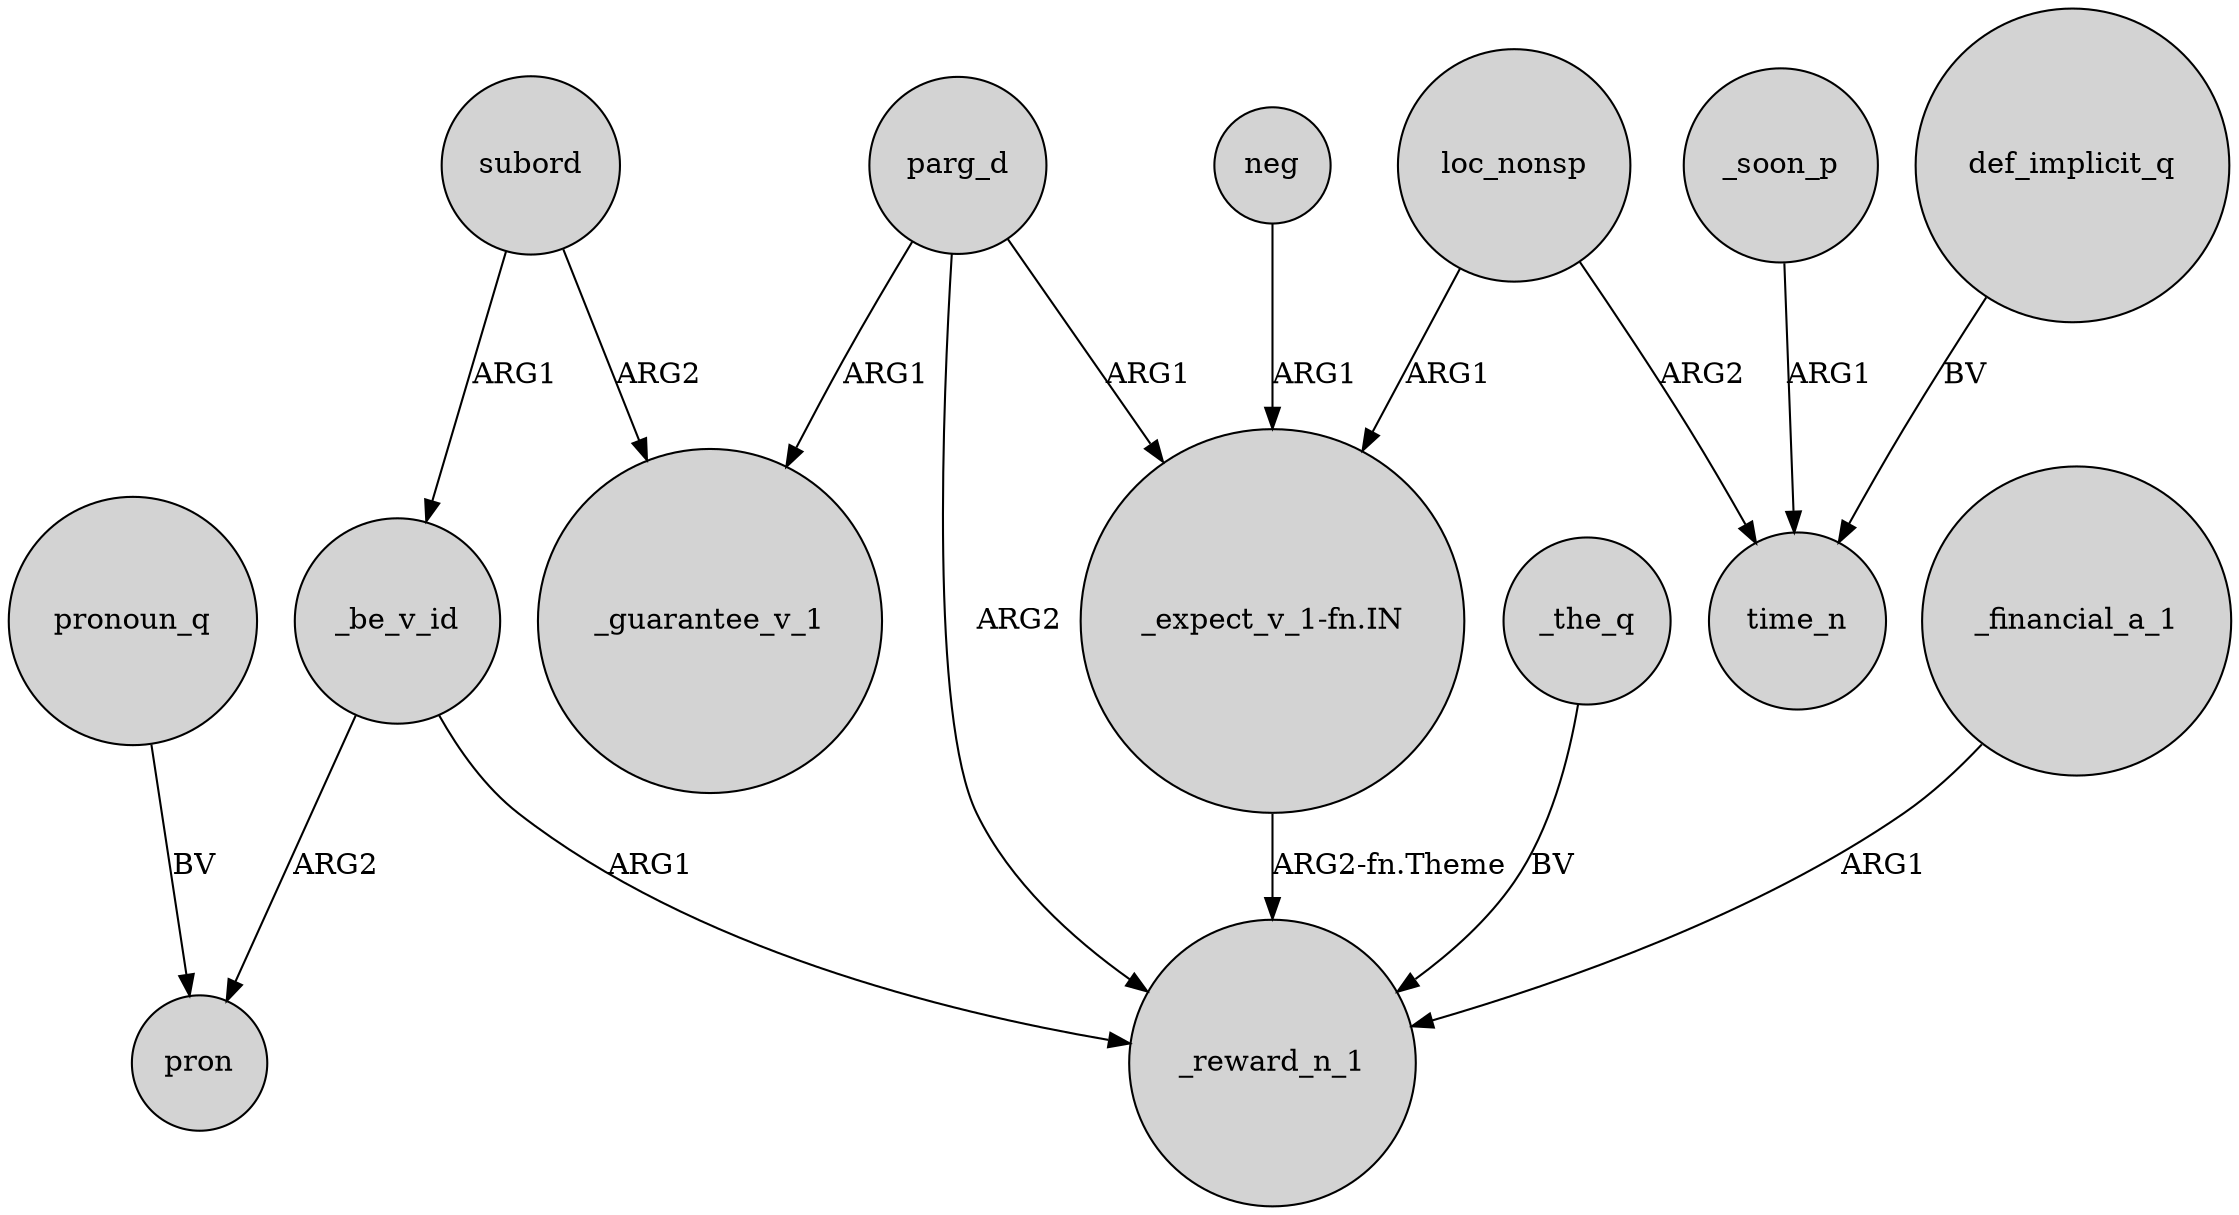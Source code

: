 digraph {
	node [shape=circle style=filled]
	_financial_a_1 -> _reward_n_1 [label=ARG1]
	subord -> _be_v_id [label=ARG1]
	_soon_p -> time_n [label=ARG1]
	"_expect_v_1-fn.IN" -> _reward_n_1 [label="ARG2-fn.Theme"]
	parg_d -> _reward_n_1 [label=ARG2]
	_be_v_id -> pron [label=ARG2]
	parg_d -> "_expect_v_1-fn.IN" [label=ARG1]
	loc_nonsp -> time_n [label=ARG2]
	subord -> _guarantee_v_1 [label=ARG2]
	neg -> "_expect_v_1-fn.IN" [label=ARG1]
	_be_v_id -> _reward_n_1 [label=ARG1]
	_the_q -> _reward_n_1 [label=BV]
	parg_d -> _guarantee_v_1 [label=ARG1]
	loc_nonsp -> "_expect_v_1-fn.IN" [label=ARG1]
	def_implicit_q -> time_n [label=BV]
	pronoun_q -> pron [label=BV]
}
